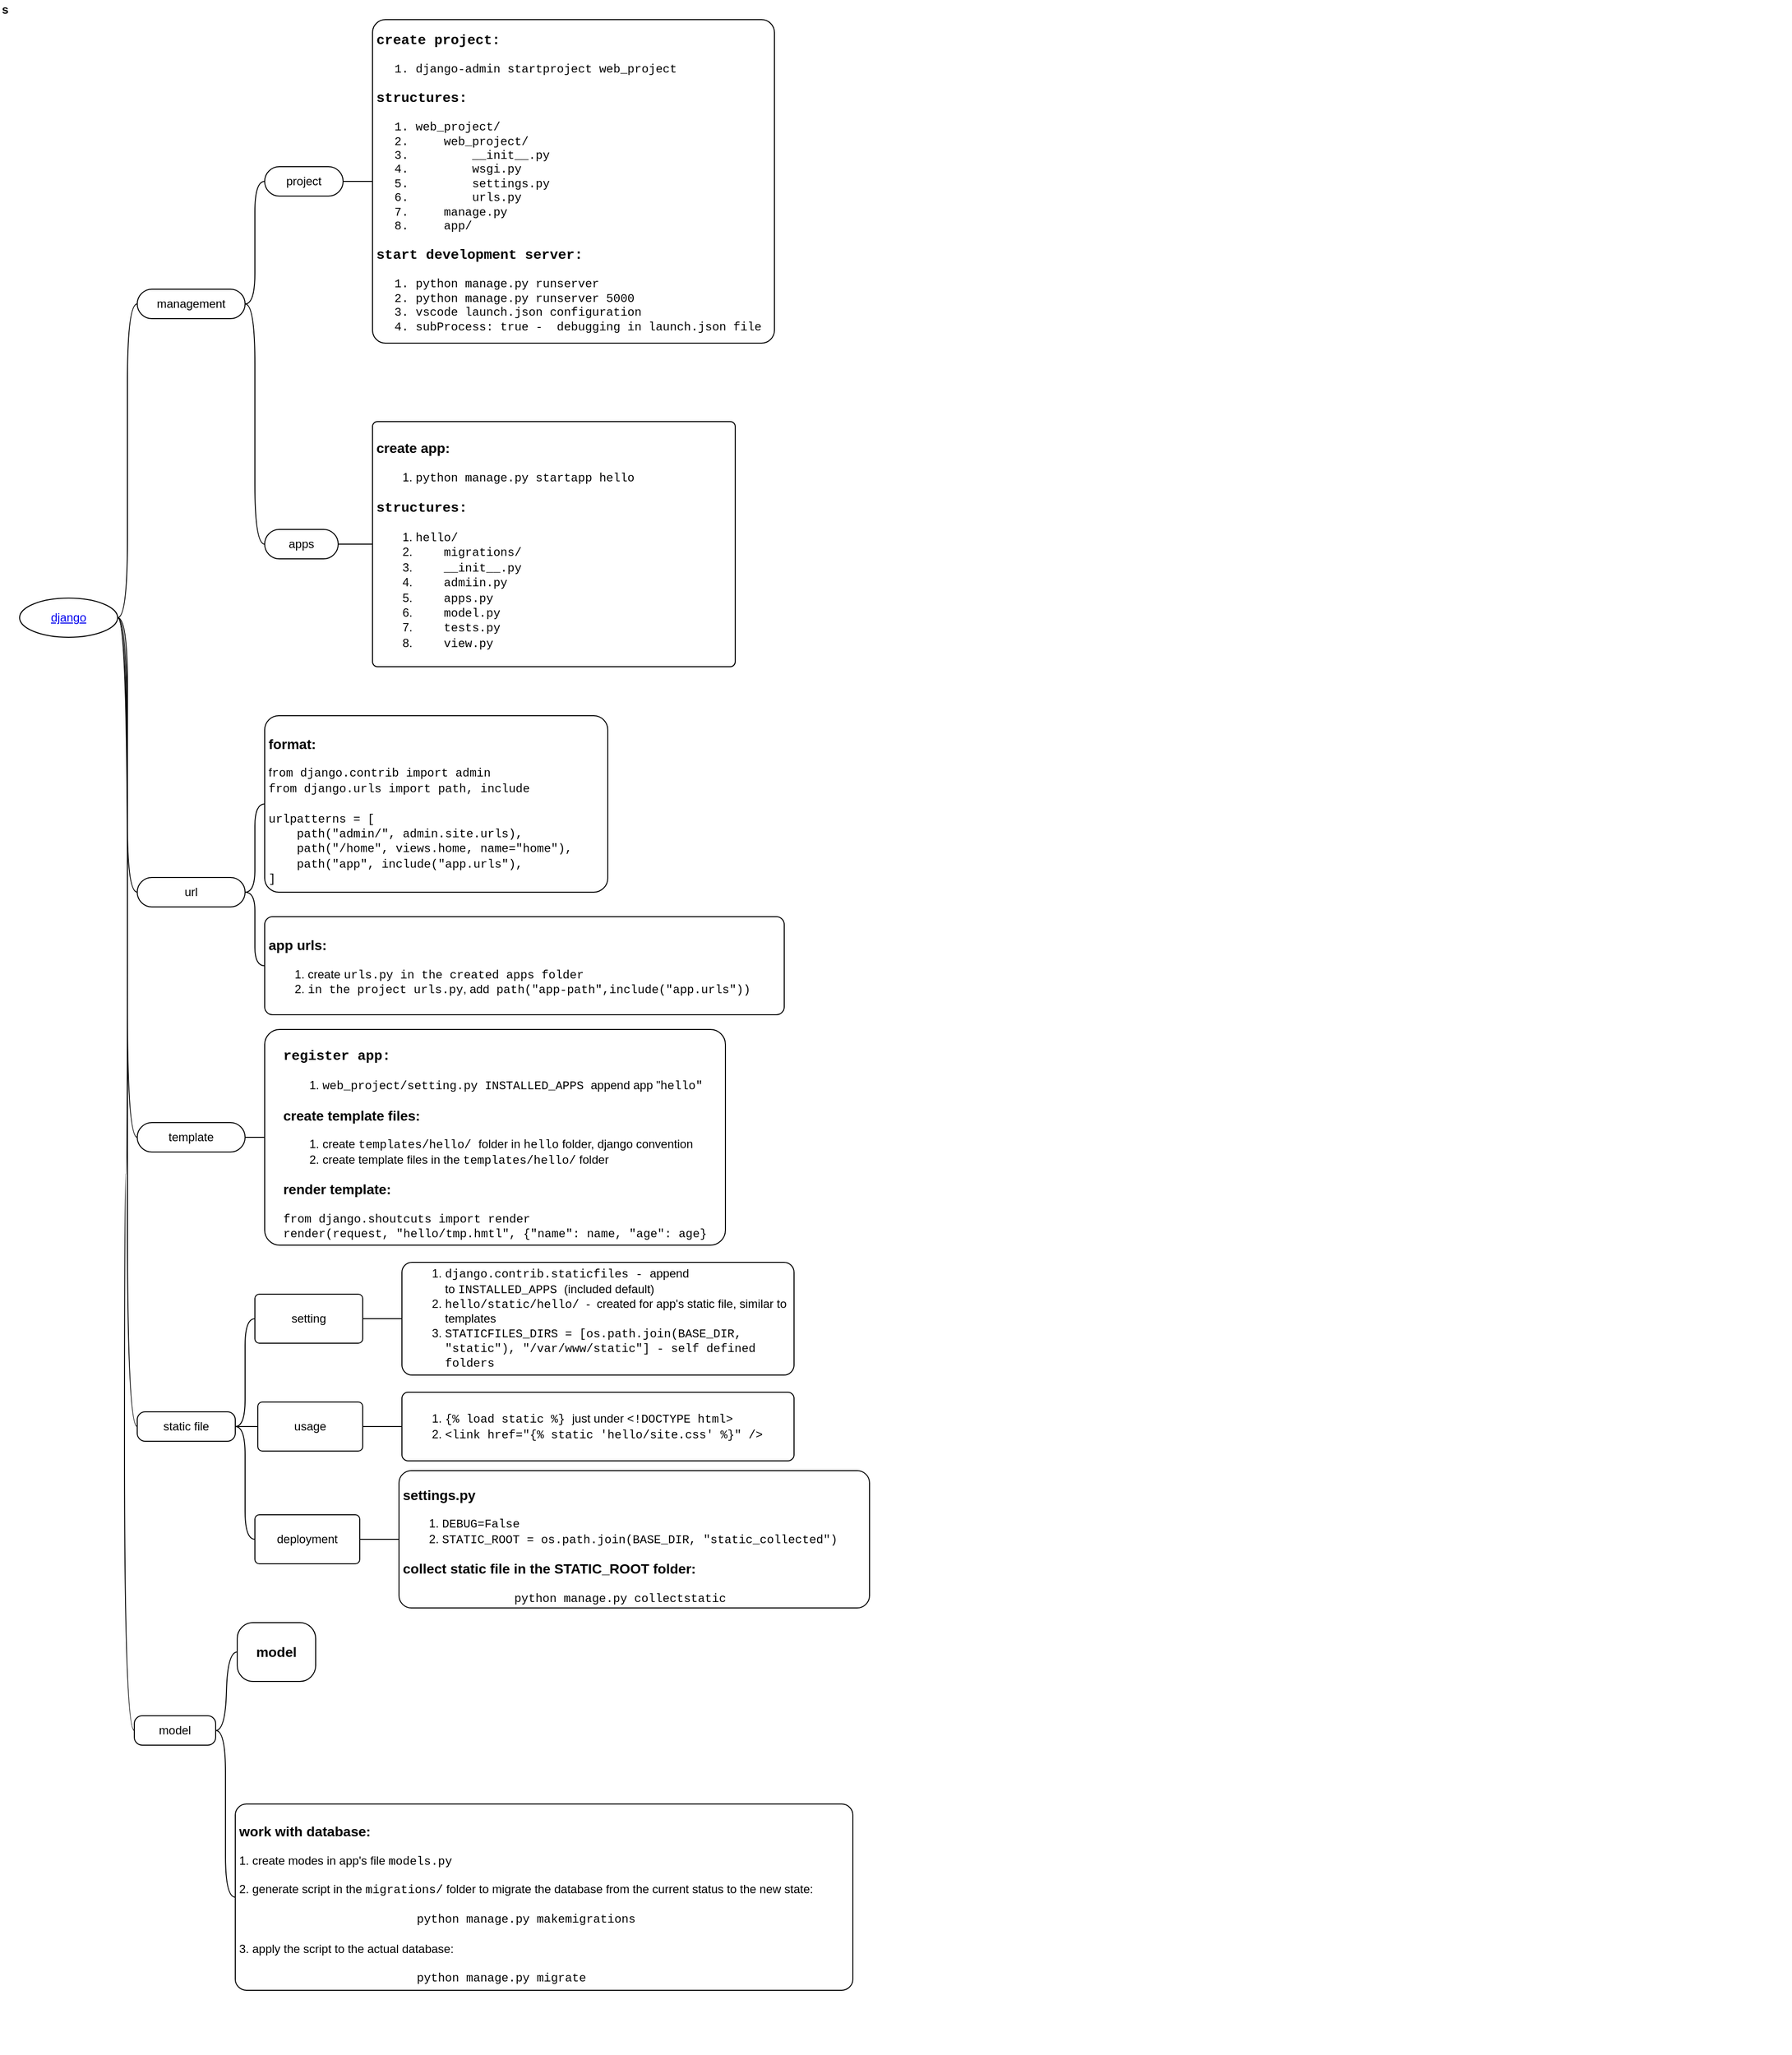 <mxfile version="13.0.9" pages="3">
    <diagram id="M69t58L4IS4P6THLBtKI" name="django">
        <mxGraphModel dx="1469" dy="1568" grid="1" gridSize="10" guides="1" tooltips="1" connect="1" arrows="1" fold="1" page="1" pageScale="1" pageWidth="827" pageHeight="1169" math="0" shadow="0">
            <root>
                <mxCell id="ra_4u8bDI7FsC3nfDdiC-0"/>
                <mxCell id="ra_4u8bDI7FsC3nfDdiC-1" parent="ra_4u8bDI7FsC3nfDdiC-0"/>
                <mxCell id="ra_4u8bDI7FsC3nfDdiC-2" value="s" style="swimlane;html=1;startSize=20;horizontal=1;containerType=tree;strokeColor=none;fillColor=none;whiteSpace=wrap;align=left;" parent="ra_4u8bDI7FsC3nfDdiC-1" vertex="1">
                    <mxGeometry x="-10" y="-10" width="1827" height="2095" as="geometry"/>
                </mxCell>
                <mxCell id="ra_4u8bDI7FsC3nfDdiC-3" value="" style="edgeStyle=entityRelationEdgeStyle;startArrow=none;endArrow=none;segment=10;curved=1;" parent="ra_4u8bDI7FsC3nfDdiC-2" source="ra_4u8bDI7FsC3nfDdiC-7" target="ra_4u8bDI7FsC3nfDdiC-8" edge="1">
                    <mxGeometry relative="1" as="geometry"/>
                </mxCell>
                <mxCell id="ra_4u8bDI7FsC3nfDdiC-7" value="&lt;a href=&quot;https://www.djangoproject.com/&quot;&gt;django&lt;/a&gt;" style="ellipse;whiteSpace=wrap;html=1;align=center;treeFolding=1;treeMoving=1;newEdgeStyle={&quot;edgeStyle&quot;:&quot;entityRelationEdgeStyle&quot;,&quot;startArrow&quot;:&quot;none&quot;,&quot;endArrow&quot;:&quot;none&quot;,&quot;segment&quot;:10,&quot;curved&quot;:1};" parent="ra_4u8bDI7FsC3nfDdiC-2" vertex="1">
                    <mxGeometry x="20" y="610" width="100" height="40" as="geometry"/>
                </mxCell>
                <mxCell id="ra_4u8bDI7FsC3nfDdiC-8" value="management" style="whiteSpace=wrap;html=1;rounded=1;arcSize=50;align=center;verticalAlign=middle;strokeWidth=1;autosize=1;spacing=4;treeFolding=1;treeMoving=1;newEdgeStyle={&quot;edgeStyle&quot;:&quot;entityRelationEdgeStyle&quot;,&quot;startArrow&quot;:&quot;none&quot;,&quot;endArrow&quot;:&quot;none&quot;,&quot;segment&quot;:10,&quot;curved&quot;:1};" parent="ra_4u8bDI7FsC3nfDdiC-2" vertex="1">
                    <mxGeometry x="140" y="295" width="110" height="30" as="geometry"/>
                </mxCell>
                <mxCell id="qcwrLH1Dof33v1OUKWGm-0" value="" style="edgeStyle=entityRelationEdgeStyle;startArrow=none;endArrow=none;segment=10;curved=1;" parent="ra_4u8bDI7FsC3nfDdiC-2" source="ra_4u8bDI7FsC3nfDdiC-8" target="qcwrLH1Dof33v1OUKWGm-1" edge="1">
                    <mxGeometry relative="1" as="geometry">
                        <mxPoint x="150" y="90" as="sourcePoint"/>
                    </mxGeometry>
                </mxCell>
                <mxCell id="qcwrLH1Dof33v1OUKWGm-1" value="project" style="whiteSpace=wrap;html=1;rounded=1;arcSize=50;align=center;verticalAlign=middle;strokeWidth=1;autosize=1;spacing=4;treeFolding=1;treeMoving=1;newEdgeStyle={&quot;edgeStyle&quot;:&quot;entityRelationEdgeStyle&quot;,&quot;startArrow&quot;:&quot;none&quot;,&quot;endArrow&quot;:&quot;none&quot;,&quot;segment&quot;:10,&quot;curved&quot;:1};" parent="ra_4u8bDI7FsC3nfDdiC-2" vertex="1">
                    <mxGeometry x="270" y="170" width="80" height="30" as="geometry"/>
                </mxCell>
                <mxCell id="qcwrLH1Dof33v1OUKWGm-2" value="" style="edgeStyle=entityRelationEdgeStyle;startArrow=none;endArrow=none;segment=10;curved=1;" parent="ra_4u8bDI7FsC3nfDdiC-2" source="qcwrLH1Dof33v1OUKWGm-1" target="qcwrLH1Dof33v1OUKWGm-3" edge="1">
                    <mxGeometry relative="1" as="geometry">
                        <mxPoint x="280" y="65" as="sourcePoint"/>
                    </mxGeometry>
                </mxCell>
                <mxCell id="qcwrLH1Dof33v1OUKWGm-3" value="&lt;h3&gt;&lt;font face=&quot;Courier New&quot;&gt;create project:&lt;/font&gt;&lt;/h3&gt;&lt;font face=&quot;Courier New&quot;&gt;&lt;ol&gt;&lt;li&gt;&lt;font face=&quot;Courier New&quot;&gt;django-admin startproject web_project&lt;/font&gt;&lt;/li&gt;&lt;/ol&gt;&lt;h3&gt;structures:&lt;/h3&gt;&lt;div&gt;&lt;ol&gt;&lt;li&gt;&lt;font face=&quot;Courier New&quot;&gt;&lt;div&gt;web_project/&lt;/div&gt;&lt;/font&gt;&lt;/li&gt;&lt;li&gt;&lt;div&gt;&amp;nbsp; &amp;nbsp; web_project/&lt;/div&gt;&lt;/li&gt;&lt;li&gt;&lt;div&gt;&amp;nbsp; &amp;nbsp; &amp;nbsp; &amp;nbsp; __init__.py&lt;/div&gt;&lt;/li&gt;&lt;li&gt;&lt;div&gt;&amp;nbsp; &amp;nbsp; &amp;nbsp; &amp;nbsp; wsgi.py&lt;/div&gt;&lt;/li&gt;&lt;li&gt;&lt;div&gt;&amp;nbsp; &amp;nbsp; &amp;nbsp; &amp;nbsp; settings.py&lt;/div&gt;&lt;/li&gt;&lt;li&gt;&lt;div&gt;&amp;nbsp; &amp;nbsp; &amp;nbsp; &amp;nbsp; urls.py&lt;/div&gt;&lt;/li&gt;&lt;li&gt;&lt;div&gt;&amp;nbsp; &amp;nbsp; manage.py&lt;/div&gt;&lt;/li&gt;&lt;li&gt;&lt;div&gt;&amp;nbsp; &amp;nbsp; app/&lt;/div&gt;&lt;/li&gt;&lt;/ol&gt;&lt;h3&gt;start development server:&lt;/h3&gt;&lt;/div&gt;&lt;div&gt;&lt;ol&gt;&lt;li&gt;&lt;font face=&quot;Courier New&quot;&gt;&lt;div&gt;python manage.py runserver&lt;/div&gt;&lt;/font&gt;&lt;/li&gt;&lt;li&gt;&lt;div&gt;python manage.py runserver 5000&lt;/div&gt;&lt;/li&gt;&lt;li&gt;&lt;div&gt;vscode launch.json configuration&lt;/div&gt;&lt;/li&gt;&lt;li&gt;&lt;div&gt;subProcess: true -&amp;nbsp; debugging in launch.json file&lt;br&gt;&lt;/div&gt;&lt;/li&gt;&lt;/ol&gt;&lt;/div&gt;&lt;/font&gt;" style="whiteSpace=wrap;html=1;rounded=1;arcSize=4;align=left;verticalAlign=middle;strokeWidth=1;autosize=1;spacing=4;treeFolding=1;treeMoving=1;newEdgeStyle={&quot;edgeStyle&quot;:&quot;entityRelationEdgeStyle&quot;,&quot;startArrow&quot;:&quot;none&quot;,&quot;endArrow&quot;:&quot;none&quot;,&quot;segment&quot;:10,&quot;curved&quot;:1};" parent="ra_4u8bDI7FsC3nfDdiC-2" vertex="1">
                    <mxGeometry x="380" y="20" width="410" height="330" as="geometry"/>
                </mxCell>
                <mxCell id="ytSoNRwtpomNZAQt6G3V-0" value="" style="edgeStyle=entityRelationEdgeStyle;startArrow=none;endArrow=none;segment=10;curved=1;" parent="ra_4u8bDI7FsC3nfDdiC-2" source="ra_4u8bDI7FsC3nfDdiC-8" target="ytSoNRwtpomNZAQt6G3V-1" edge="1">
                    <mxGeometry relative="1" as="geometry">
                        <mxPoint x="280" y="155" as="sourcePoint"/>
                    </mxGeometry>
                </mxCell>
                <mxCell id="ytSoNRwtpomNZAQt6G3V-1" value="apps" style="whiteSpace=wrap;html=1;rounded=1;arcSize=50;align=center;verticalAlign=middle;strokeWidth=1;autosize=1;spacing=4;treeFolding=1;treeMoving=1;newEdgeStyle={&quot;edgeStyle&quot;:&quot;entityRelationEdgeStyle&quot;,&quot;startArrow&quot;:&quot;none&quot;,&quot;endArrow&quot;:&quot;none&quot;,&quot;segment&quot;:10,&quot;curved&quot;:1};" parent="ra_4u8bDI7FsC3nfDdiC-2" vertex="1">
                    <mxGeometry x="270" y="540" width="75" height="30" as="geometry"/>
                </mxCell>
                <mxCell id="ytSoNRwtpomNZAQt6G3V-22" value="" style="edgeStyle=entityRelationEdgeStyle;startArrow=none;endArrow=none;segment=10;curved=1;" parent="ra_4u8bDI7FsC3nfDdiC-2" source="ytSoNRwtpomNZAQt6G3V-1" target="ytSoNRwtpomNZAQt6G3V-23" edge="1">
                    <mxGeometry relative="1" as="geometry">
                        <mxPoint x="290" y="280" as="sourcePoint"/>
                    </mxGeometry>
                </mxCell>
                <mxCell id="ytSoNRwtpomNZAQt6G3V-23" value="&lt;h3&gt;create app:&lt;/h3&gt;&lt;div&gt;&lt;ol&gt;&lt;li&gt;&lt;font face=&quot;Courier New&quot;&gt;python manage.py startapp hello&lt;/font&gt;&lt;/li&gt;&lt;/ol&gt;&lt;h3&gt;&lt;font face=&quot;Courier New&quot;&gt;structures:&lt;/font&gt;&lt;/h3&gt;&lt;/div&gt;&lt;div&gt;&lt;ol&gt;&lt;li&gt;&lt;font face=&quot;Courier New&quot;&gt;hello/&lt;/font&gt;&lt;/li&gt;&lt;li&gt;&lt;font face=&quot;Courier New&quot;&gt;&amp;nbsp; &amp;nbsp; migrations/&lt;/font&gt;&lt;/li&gt;&lt;li&gt;&lt;font face=&quot;Courier New&quot;&gt;&amp;nbsp; &amp;nbsp; __init__.py&lt;/font&gt;&lt;/li&gt;&lt;li&gt;&lt;font face=&quot;Courier New&quot;&gt;&amp;nbsp; &amp;nbsp; admiin.py&lt;/font&gt;&lt;/li&gt;&lt;li&gt;&lt;font face=&quot;Courier New&quot;&gt;&amp;nbsp; &amp;nbsp; apps.py&lt;/font&gt;&lt;/li&gt;&lt;li&gt;&lt;font face=&quot;Courier New&quot;&gt;&amp;nbsp; &amp;nbsp; model.py&lt;/font&gt;&lt;/li&gt;&lt;li&gt;&lt;font face=&quot;Courier New&quot;&gt;&amp;nbsp; &amp;nbsp; tests.py&lt;/font&gt;&lt;/li&gt;&lt;li&gt;&lt;font face=&quot;Courier New&quot;&gt;&amp;nbsp; &amp;nbsp; view.py&lt;/font&gt;&lt;/li&gt;&lt;/ol&gt;&lt;/div&gt;" style="whiteSpace=wrap;html=1;rounded=1;arcSize=2;align=left;verticalAlign=middle;strokeWidth=1;autosize=1;spacing=4;treeFolding=1;treeMoving=1;newEdgeStyle={&quot;edgeStyle&quot;:&quot;entityRelationEdgeStyle&quot;,&quot;startArrow&quot;:&quot;none&quot;,&quot;endArrow&quot;:&quot;none&quot;,&quot;segment&quot;:10,&quot;curved&quot;:1};" parent="ra_4u8bDI7FsC3nfDdiC-2" vertex="1">
                    <mxGeometry x="380" y="430" width="370" height="250" as="geometry"/>
                </mxCell>
                <mxCell id="ytSoNRwtpomNZAQt6G3V-24" value="" style="edgeStyle=entityRelationEdgeStyle;startArrow=none;endArrow=none;segment=10;curved=1;" parent="ra_4u8bDI7FsC3nfDdiC-2" source="ra_4u8bDI7FsC3nfDdiC-7" target="ytSoNRwtpomNZAQt6G3V-25" edge="1">
                    <mxGeometry relative="1" as="geometry">
                        <mxPoint x="160" y="350" as="sourcePoint"/>
                    </mxGeometry>
                </mxCell>
                <mxCell id="ytSoNRwtpomNZAQt6G3V-25" value="url" style="whiteSpace=wrap;html=1;rounded=1;arcSize=50;align=center;verticalAlign=middle;strokeWidth=1;autosize=1;spacing=4;treeFolding=1;treeMoving=1;newEdgeStyle={&quot;edgeStyle&quot;:&quot;entityRelationEdgeStyle&quot;,&quot;startArrow&quot;:&quot;none&quot;,&quot;endArrow&quot;:&quot;none&quot;,&quot;segment&quot;:10,&quot;curved&quot;:1};" parent="ra_4u8bDI7FsC3nfDdiC-2" vertex="1">
                    <mxGeometry x="140" y="895" width="110" height="30" as="geometry"/>
                </mxCell>
                <mxCell id="ytSoNRwtpomNZAQt6G3V-26" value="" style="edgeStyle=entityRelationEdgeStyle;startArrow=none;endArrow=none;segment=10;curved=1;" parent="ra_4u8bDI7FsC3nfDdiC-2" source="ytSoNRwtpomNZAQt6G3V-25" target="ytSoNRwtpomNZAQt6G3V-27" edge="1">
                    <mxGeometry relative="1" as="geometry">
                        <mxPoint x="160" y="505" as="sourcePoint"/>
                    </mxGeometry>
                </mxCell>
                <mxCell id="ytSoNRwtpomNZAQt6G3V-27" value="&lt;h3&gt;format:&lt;/h3&gt;&lt;div&gt;f&lt;font face=&quot;Courier New&quot;&gt;rom django.contrib import admin&lt;/font&gt;&lt;/div&gt;&lt;div&gt;&lt;font face=&quot;Courier New&quot;&gt;from django.urls import path, include&lt;/font&gt;&lt;/div&gt;&lt;div&gt;&lt;font face=&quot;Courier New&quot;&gt;&lt;br&gt;&lt;/font&gt;&lt;/div&gt;&lt;div&gt;&lt;font face=&quot;Courier New&quot;&gt;urlpatterns = [&lt;/font&gt;&lt;/div&gt;&lt;div&gt;&lt;font face=&quot;Courier New&quot;&gt;&amp;nbsp; &amp;nbsp; path(&quot;admin/&quot;, admin.site.urls),&lt;/font&gt;&lt;/div&gt;&lt;div&gt;&lt;font face=&quot;Courier New&quot;&gt;&amp;nbsp; &amp;nbsp; path(&quot;/home&quot;, views.home, name=&quot;home&quot;),&lt;/font&gt;&lt;/div&gt;&lt;div&gt;&lt;font face=&quot;Courier New&quot;&gt;&amp;nbsp; &amp;nbsp; path(&quot;app&quot;, include(&quot;app.urls&quot;),&lt;/font&gt;&lt;/div&gt;&lt;div&gt;&lt;font face=&quot;Courier New&quot;&gt;]&lt;/font&gt;&lt;/div&gt;" style="whiteSpace=wrap;html=1;rounded=1;arcSize=8;align=left;verticalAlign=middle;strokeWidth=1;autosize=1;spacing=4;treeFolding=1;treeMoving=1;newEdgeStyle={&quot;edgeStyle&quot;:&quot;entityRelationEdgeStyle&quot;,&quot;startArrow&quot;:&quot;none&quot;,&quot;endArrow&quot;:&quot;none&quot;,&quot;segment&quot;:10,&quot;curved&quot;:1};" parent="ra_4u8bDI7FsC3nfDdiC-2" vertex="1">
                    <mxGeometry x="270" y="730" width="350" height="180" as="geometry"/>
                </mxCell>
                <mxCell id="ytSoNRwtpomNZAQt6G3V-28" value="" style="edgeStyle=entityRelationEdgeStyle;startArrow=none;endArrow=none;segment=10;curved=1;" parent="ra_4u8bDI7FsC3nfDdiC-2" source="ytSoNRwtpomNZAQt6G3V-25" target="ytSoNRwtpomNZAQt6G3V-29" edge="1">
                    <mxGeometry relative="1" as="geometry">
                        <mxPoint x="230" y="665" as="sourcePoint"/>
                    </mxGeometry>
                </mxCell>
                <mxCell id="ytSoNRwtpomNZAQt6G3V-29" value="&lt;h3&gt;app urls:&lt;/h3&gt;&lt;div&gt;&lt;ol&gt;&lt;li&gt;create &lt;font face=&quot;Courier New&quot;&gt;urls.py in the created apps folder&lt;/font&gt;&lt;/li&gt;&lt;li&gt;&lt;font face=&quot;Courier New&quot;&gt;in the project urls.py&lt;/font&gt;, add&lt;font face=&quot;Courier New&quot;&gt; path(&quot;app-path&quot;,include(&quot;app.urls&quot;))&lt;/font&gt;&lt;/li&gt;&lt;/ol&gt;&lt;/div&gt;" style="whiteSpace=wrap;html=1;rounded=1;arcSize=8;align=left;verticalAlign=middle;strokeWidth=1;autosize=1;spacing=4;treeFolding=1;treeMoving=1;newEdgeStyle={&quot;edgeStyle&quot;:&quot;entityRelationEdgeStyle&quot;,&quot;startArrow&quot;:&quot;none&quot;,&quot;endArrow&quot;:&quot;none&quot;,&quot;segment&quot;:10,&quot;curved&quot;:1};" parent="ra_4u8bDI7FsC3nfDdiC-2" vertex="1">
                    <mxGeometry x="270" y="935" width="530" height="100" as="geometry"/>
                </mxCell>
                <mxCell id="X1pdC5deUGPAKXjMuTSz-0" value="" style="edgeStyle=entityRelationEdgeStyle;startArrow=none;endArrow=none;segment=10;curved=1;" parent="ra_4u8bDI7FsC3nfDdiC-2" source="ra_4u8bDI7FsC3nfDdiC-7" target="X1pdC5deUGPAKXjMuTSz-1" edge="1">
                    <mxGeometry relative="1" as="geometry">
                        <mxPoint x="130" y="475" as="sourcePoint"/>
                    </mxGeometry>
                </mxCell>
                <mxCell id="X1pdC5deUGPAKXjMuTSz-1" value="template" style="whiteSpace=wrap;html=1;rounded=1;arcSize=50;align=center;verticalAlign=middle;strokeWidth=1;autosize=1;spacing=4;treeFolding=1;treeMoving=1;newEdgeStyle={&quot;edgeStyle&quot;:&quot;entityRelationEdgeStyle&quot;,&quot;startArrow&quot;:&quot;none&quot;,&quot;endArrow&quot;:&quot;none&quot;,&quot;segment&quot;:10,&quot;curved&quot;:1};" parent="ra_4u8bDI7FsC3nfDdiC-2" vertex="1">
                    <mxGeometry x="140" y="1145" width="110" height="30" as="geometry"/>
                </mxCell>
                <mxCell id="X1pdC5deUGPAKXjMuTSz-2" value="" style="edgeStyle=entityRelationEdgeStyle;startArrow=none;endArrow=none;segment=10;curved=1;" parent="ra_4u8bDI7FsC3nfDdiC-2" source="X1pdC5deUGPAKXjMuTSz-1" target="X1pdC5deUGPAKXjMuTSz-3" edge="1">
                    <mxGeometry relative="1" as="geometry">
                        <mxPoint x="130" y="475" as="sourcePoint"/>
                    </mxGeometry>
                </mxCell>
                <mxCell id="X1pdC5deUGPAKXjMuTSz-3" value="&lt;div style=&quot;text-align: left&quot;&gt;&lt;h3&gt;&lt;font face=&quot;Courier New&quot;&gt;register app:&lt;/font&gt;&lt;/h3&gt;&lt;/div&gt;&lt;div style=&quot;text-align: left&quot;&gt;&lt;ol&gt;&lt;li&gt;&lt;font face=&quot;Courier New&quot;&gt;web_project/setting.py INSTALLED_APPS&amp;nbsp;&lt;/font&gt;append&amp;nbsp;app &quot;&lt;font face=&quot;Courier New&quot;&gt;hello&quot;&lt;/font&gt;&lt;/li&gt;&lt;/ol&gt;&lt;h3&gt;create template files:&lt;/h3&gt;&lt;ol&gt;&lt;li&gt;create &lt;font face=&quot;Courier New&quot;&gt;templates/hello/ &lt;/font&gt;folder in &lt;font face=&quot;Courier New&quot;&gt;hello&lt;/font&gt;&amp;nbsp;folder, django convention&lt;/li&gt;&lt;li&gt;create template files in the &lt;font face=&quot;Courier New&quot;&gt;templates/hello/&lt;/font&gt;&amp;nbsp;folder&lt;/li&gt;&lt;/ol&gt;&lt;h3&gt;render template:&lt;/h3&gt;&lt;div&gt;&lt;font face=&quot;Courier New&quot;&gt;from django.shoutcuts import render&lt;/font&gt;&lt;/div&gt;&lt;div&gt;&lt;font face=&quot;Courier New&quot;&gt;render(request, &quot;hello/tmp.hmtl&quot;, {&quot;name&quot;: name, &quot;age&quot;: age}&lt;/font&gt;&lt;/div&gt;&lt;/div&gt;" style="whiteSpace=wrap;html=1;rounded=1;arcSize=7;align=center;verticalAlign=middle;strokeWidth=1;autosize=1;spacing=4;treeFolding=1;treeMoving=1;newEdgeStyle={&quot;edgeStyle&quot;:&quot;entityRelationEdgeStyle&quot;,&quot;startArrow&quot;:&quot;none&quot;,&quot;endArrow&quot;:&quot;none&quot;,&quot;segment&quot;:10,&quot;curved&quot;:1};" parent="ra_4u8bDI7FsC3nfDdiC-2" vertex="1">
                    <mxGeometry x="270" y="1050" width="470" height="220" as="geometry"/>
                </mxCell>
                <mxCell id="X1pdC5deUGPAKXjMuTSz-4" value="" style="edgeStyle=entityRelationEdgeStyle;startArrow=none;endArrow=none;segment=10;curved=1;" parent="ra_4u8bDI7FsC3nfDdiC-2" source="ra_4u8bDI7FsC3nfDdiC-7" target="X1pdC5deUGPAKXjMuTSz-5" edge="1">
                    <mxGeometry relative="1" as="geometry">
                        <mxPoint x="130" y="640" as="sourcePoint"/>
                    </mxGeometry>
                </mxCell>
                <mxCell id="X1pdC5deUGPAKXjMuTSz-5" value="static file" style="whiteSpace=wrap;html=1;rounded=1;arcSize=27;align=center;verticalAlign=middle;strokeWidth=1;autosize=1;spacing=4;treeFolding=1;treeMoving=1;newEdgeStyle={&quot;edgeStyle&quot;:&quot;entityRelationEdgeStyle&quot;,&quot;startArrow&quot;:&quot;none&quot;,&quot;endArrow&quot;:&quot;none&quot;,&quot;segment&quot;:10,&quot;curved&quot;:1};" parent="ra_4u8bDI7FsC3nfDdiC-2" vertex="1">
                    <mxGeometry x="140" y="1440" width="100" height="30" as="geometry"/>
                </mxCell>
                <mxCell id="X1pdC5deUGPAKXjMuTSz-6" value="" style="edgeStyle=entityRelationEdgeStyle;startArrow=none;endArrow=none;segment=10;curved=1;" parent="ra_4u8bDI7FsC3nfDdiC-2" source="X1pdC5deUGPAKXjMuTSz-5" target="X1pdC5deUGPAKXjMuTSz-7" edge="1">
                    <mxGeometry relative="1" as="geometry">
                        <mxPoint x="130" y="640" as="sourcePoint"/>
                    </mxGeometry>
                </mxCell>
                <mxCell id="X1pdC5deUGPAKXjMuTSz-7" value="&lt;p&gt;setting&lt;/p&gt;" style="whiteSpace=wrap;html=1;rounded=1;arcSize=9;align=center;verticalAlign=middle;strokeWidth=1;autosize=1;spacing=4;treeFolding=1;treeMoving=1;newEdgeStyle={&quot;edgeStyle&quot;:&quot;entityRelationEdgeStyle&quot;,&quot;startArrow&quot;:&quot;none&quot;,&quot;endArrow&quot;:&quot;none&quot;,&quot;segment&quot;:10,&quot;curved&quot;:1};" parent="ra_4u8bDI7FsC3nfDdiC-2" vertex="1">
                    <mxGeometry x="260" y="1320" width="110" height="50" as="geometry"/>
                </mxCell>
                <mxCell id="X1pdC5deUGPAKXjMuTSz-8" value="" style="edgeStyle=entityRelationEdgeStyle;startArrow=none;endArrow=none;segment=10;curved=1;" parent="ra_4u8bDI7FsC3nfDdiC-2" source="X1pdC5deUGPAKXjMuTSz-5" target="X1pdC5deUGPAKXjMuTSz-9" edge="1">
                    <mxGeometry relative="1" as="geometry">
                        <mxPoint x="240" y="1435" as="sourcePoint"/>
                    </mxGeometry>
                </mxCell>
                <mxCell id="X1pdC5deUGPAKXjMuTSz-9" value="&lt;p&gt;usage&lt;/p&gt;" style="whiteSpace=wrap;html=1;rounded=1;arcSize=9;align=center;verticalAlign=middle;strokeWidth=1;autosize=1;spacing=4;treeFolding=1;treeMoving=1;newEdgeStyle={&quot;edgeStyle&quot;:&quot;entityRelationEdgeStyle&quot;,&quot;startArrow&quot;:&quot;none&quot;,&quot;endArrow&quot;:&quot;none&quot;,&quot;segment&quot;:10,&quot;curved&quot;:1};" parent="ra_4u8bDI7FsC3nfDdiC-2" vertex="1">
                    <mxGeometry x="263" y="1430" width="107" height="50" as="geometry"/>
                </mxCell>
                <mxCell id="X1pdC5deUGPAKXjMuTSz-10" value="" style="edgeStyle=entityRelationEdgeStyle;startArrow=none;endArrow=none;segment=10;curved=1;" parent="ra_4u8bDI7FsC3nfDdiC-2" source="X1pdC5deUGPAKXjMuTSz-5" target="X1pdC5deUGPAKXjMuTSz-11" edge="1">
                    <mxGeometry relative="1" as="geometry">
                        <mxPoint x="240" y="1435" as="sourcePoint"/>
                    </mxGeometry>
                </mxCell>
                <mxCell id="X1pdC5deUGPAKXjMuTSz-11" value="&lt;p&gt;deployment&lt;/p&gt;" style="whiteSpace=wrap;html=1;rounded=1;arcSize=9;align=center;verticalAlign=middle;strokeWidth=1;autosize=1;spacing=4;treeFolding=1;treeMoving=1;newEdgeStyle={&quot;edgeStyle&quot;:&quot;entityRelationEdgeStyle&quot;,&quot;startArrow&quot;:&quot;none&quot;,&quot;endArrow&quot;:&quot;none&quot;,&quot;segment&quot;:10,&quot;curved&quot;:1};" parent="ra_4u8bDI7FsC3nfDdiC-2" vertex="1">
                    <mxGeometry x="260" y="1545" width="107" height="50" as="geometry"/>
                </mxCell>
                <mxCell id="X1pdC5deUGPAKXjMuTSz-12" value="" style="edgeStyle=entityRelationEdgeStyle;startArrow=none;endArrow=none;segment=10;curved=1;" parent="ra_4u8bDI7FsC3nfDdiC-2" source="X1pdC5deUGPAKXjMuTSz-9" target="X1pdC5deUGPAKXjMuTSz-13" edge="1">
                    <mxGeometry relative="1" as="geometry">
                        <mxPoint x="240" y="1435" as="sourcePoint"/>
                    </mxGeometry>
                </mxCell>
                <mxCell id="X1pdC5deUGPAKXjMuTSz-13" value="&lt;div&gt;&lt;ol&gt;&lt;li&gt;&lt;font face=&quot;Courier New&quot;&gt;{% load static %} &lt;/font&gt;just under &lt;font face=&quot;Courier New&quot;&gt;&amp;lt;!DOCTYPE html&amp;gt;&lt;/font&gt;&lt;/li&gt;&lt;li&gt;&lt;font face=&quot;Courier New&quot;&gt;&amp;lt;link href=&quot;{% static 'hello/site.css' %}&quot; /&amp;gt;&lt;/font&gt;&lt;/li&gt;&lt;/ol&gt;&lt;/div&gt;" style="whiteSpace=wrap;html=1;rounded=1;arcSize=9;align=left;verticalAlign=middle;strokeWidth=1;autosize=1;spacing=4;treeFolding=1;treeMoving=1;newEdgeStyle={&quot;edgeStyle&quot;:&quot;entityRelationEdgeStyle&quot;,&quot;startArrow&quot;:&quot;none&quot;,&quot;endArrow&quot;:&quot;none&quot;,&quot;segment&quot;:10,&quot;curved&quot;:1};" parent="ra_4u8bDI7FsC3nfDdiC-2" vertex="1">
                    <mxGeometry x="410" y="1420" width="400" height="70" as="geometry"/>
                </mxCell>
                <mxCell id="X1pdC5deUGPAKXjMuTSz-14" value="" style="edgeStyle=entityRelationEdgeStyle;startArrow=none;endArrow=none;segment=10;curved=1;" parent="ra_4u8bDI7FsC3nfDdiC-2" source="X1pdC5deUGPAKXjMuTSz-7" target="X1pdC5deUGPAKXjMuTSz-15" edge="1">
                    <mxGeometry relative="1" as="geometry">
                        <mxPoint x="240" y="1435" as="sourcePoint"/>
                    </mxGeometry>
                </mxCell>
                <mxCell id="X1pdC5deUGPAKXjMuTSz-15" value="&lt;div&gt;&lt;ol&gt;&lt;li&gt;&lt;font face=&quot;Courier New&quot;&gt;django.contrib.staticfiles -&amp;nbsp;&lt;/font&gt;append to&amp;nbsp;&lt;font face=&quot;Courier New&quot;&gt;INSTALLED_APPS&amp;nbsp;&lt;/font&gt;(included default)&lt;/li&gt;&lt;li&gt;&lt;font face=&quot;Courier New&quot;&gt;hello/static/hello/ &lt;/font&gt;-&amp;nbsp; created for app's static file, similar to templates&lt;/li&gt;&lt;li&gt;&lt;font face=&quot;Courier New&quot;&gt;STATICFILES_DIRS = [os.path.join(BASE_DIR, &quot;static&quot;), &quot;/var/www/static&quot;] - self defined folders&lt;/font&gt;&lt;/li&gt;&lt;/ol&gt;&lt;/div&gt;" style="whiteSpace=wrap;html=1;rounded=1;arcSize=9;align=left;verticalAlign=middle;strokeWidth=1;autosize=1;spacing=4;treeFolding=1;treeMoving=1;newEdgeStyle={&quot;edgeStyle&quot;:&quot;entityRelationEdgeStyle&quot;,&quot;startArrow&quot;:&quot;none&quot;,&quot;endArrow&quot;:&quot;none&quot;,&quot;segment&quot;:10,&quot;curved&quot;:1};" parent="ra_4u8bDI7FsC3nfDdiC-2" vertex="1">
                    <mxGeometry x="410" y="1287.5" width="400" height="115" as="geometry"/>
                </mxCell>
                <mxCell id="X1pdC5deUGPAKXjMuTSz-16" value="" style="edgeStyle=entityRelationEdgeStyle;startArrow=none;endArrow=none;segment=10;curved=1;" parent="ra_4u8bDI7FsC3nfDdiC-2" source="X1pdC5deUGPAKXjMuTSz-11" target="X1pdC5deUGPAKXjMuTSz-17" edge="1">
                    <mxGeometry relative="1" as="geometry">
                        <mxPoint x="240" y="1435" as="sourcePoint"/>
                    </mxGeometry>
                </mxCell>
                <mxCell id="X1pdC5deUGPAKXjMuTSz-17" value="&lt;h3&gt;settings.py&lt;/h3&gt;&lt;ol&gt;&lt;li&gt;&lt;font face=&quot;Courier New&quot;&gt;DEBUG=False&lt;/font&gt;&lt;/li&gt;&lt;li&gt;&lt;font face=&quot;Courier New&quot;&gt;STATIC_ROOT = os.path.join(BASE_DIR, &quot;static_collected&quot;)&lt;/font&gt;&lt;/li&gt;&lt;/ol&gt;&lt;h3&gt;collect static file in the STATIC_ROOT folder:&lt;/h3&gt;&lt;div style=&quot;text-align: center&quot;&gt;&lt;font face=&quot;Courier New&quot;&gt;python manage.py collectstatic&lt;/font&gt;&lt;/div&gt;" style="whiteSpace=wrap;html=1;rounded=1;arcSize=9;align=left;verticalAlign=middle;strokeWidth=1;autosize=1;spacing=4;treeFolding=1;treeMoving=1;newEdgeStyle={&quot;edgeStyle&quot;:&quot;entityRelationEdgeStyle&quot;,&quot;startArrow&quot;:&quot;none&quot;,&quot;endArrow&quot;:&quot;none&quot;,&quot;segment&quot;:10,&quot;curved&quot;:1};" parent="ra_4u8bDI7FsC3nfDdiC-2" vertex="1">
                    <mxGeometry x="407" y="1500" width="480" height="140" as="geometry"/>
                </mxCell>
                <mxCell id="yF7hKcRo4U8W2PubGhhl-0" value="" style="edgeStyle=entityRelationEdgeStyle;startArrow=none;endArrow=none;segment=10;curved=1;" parent="ra_4u8bDI7FsC3nfDdiC-2" source="ra_4u8bDI7FsC3nfDdiC-7" target="yF7hKcRo4U8W2PubGhhl-1" edge="1">
                    <mxGeometry relative="1" as="geometry">
                        <mxPoint x="110" y="620" as="sourcePoint"/>
                    </mxGeometry>
                </mxCell>
                <mxCell id="yF7hKcRo4U8W2PubGhhl-1" value="model" style="whiteSpace=wrap;html=1;rounded=1;arcSize=27;align=center;verticalAlign=middle;strokeWidth=1;autosize=1;spacing=4;treeFolding=1;treeMoving=1;newEdgeStyle={&quot;edgeStyle&quot;:&quot;entityRelationEdgeStyle&quot;,&quot;startArrow&quot;:&quot;none&quot;,&quot;endArrow&quot;:&quot;none&quot;,&quot;segment&quot;:10,&quot;curved&quot;:1};" parent="ra_4u8bDI7FsC3nfDdiC-2" vertex="1">
                    <mxGeometry x="137" y="1750" width="83" height="30" as="geometry"/>
                </mxCell>
                <mxCell id="yF7hKcRo4U8W2PubGhhl-4" value="" style="edgeStyle=entityRelationEdgeStyle;startArrow=none;endArrow=none;segment=10;curved=1;" parent="ra_4u8bDI7FsC3nfDdiC-2" source="yF7hKcRo4U8W2PubGhhl-1" target="yF7hKcRo4U8W2PubGhhl-5" edge="1">
                    <mxGeometry relative="1" as="geometry">
                        <mxPoint x="110" y="620" as="sourcePoint"/>
                    </mxGeometry>
                </mxCell>
                <mxCell id="yF7hKcRo4U8W2PubGhhl-5" value="&lt;h3&gt;work with database:&lt;/h3&gt;1. create modes in app's file &lt;font face=&quot;Courier New&quot;&gt;models.py&lt;/font&gt;&lt;br&gt;&lt;br&gt;2. generate script in the &lt;font face=&quot;Courier New&quot;&gt;migrations/&lt;/font&gt;&amp;nbsp;folder to migrate the database from the current status to the new state:&lt;br&gt;&lt;br&gt;&lt;div style=&quot;text-align: center&quot;&gt;&lt;span style=&quot;font-family: &amp;#34;courier new&amp;#34;&quot;&gt;python manage.py makemigrations&lt;/span&gt;&lt;/div&gt;&lt;div style=&quot;text-align: center&quot;&gt;&lt;span style=&quot;font-family: &amp;#34;courier new&amp;#34;&quot;&gt;&lt;br&gt;&lt;/span&gt;&lt;/div&gt;&lt;div&gt;3. apply the script to the actual database:&lt;/div&gt;&lt;div&gt;&lt;br&gt;&lt;/div&gt;&lt;div style=&quot;text-align: center&quot;&gt;&lt;font face=&quot;Courier New&quot;&gt;python manage.py migrate&amp;nbsp; &amp;nbsp; &amp;nbsp; &amp;nbsp;&lt;/font&gt;&lt;br&gt;&lt;/div&gt;" style="whiteSpace=wrap;html=1;rounded=1;arcSize=6;align=left;verticalAlign=middle;strokeWidth=1;autosize=1;spacing=4;treeFolding=1;treeMoving=1;newEdgeStyle={&quot;edgeStyle&quot;:&quot;entityRelationEdgeStyle&quot;,&quot;startArrow&quot;:&quot;none&quot;,&quot;endArrow&quot;:&quot;none&quot;,&quot;segment&quot;:10,&quot;curved&quot;:1};" parent="ra_4u8bDI7FsC3nfDdiC-2" vertex="1">
                    <mxGeometry x="240" y="1840" width="630" height="190" as="geometry"/>
                </mxCell>
                <mxCell id="ZvUJS6QsBFvSWBnDJm8X-0" value="" style="edgeStyle=entityRelationEdgeStyle;startArrow=none;endArrow=none;segment=10;curved=1;" parent="ra_4u8bDI7FsC3nfDdiC-2" source="yF7hKcRo4U8W2PubGhhl-1" target="ZvUJS6QsBFvSWBnDJm8X-1" edge="1">
                    <mxGeometry relative="1" as="geometry">
                        <mxPoint x="110" y="620" as="sourcePoint"/>
                    </mxGeometry>
                </mxCell>
                <mxCell id="ZvUJS6QsBFvSWBnDJm8X-1" value="&lt;h3&gt;model&lt;/h3&gt;" style="whiteSpace=wrap;html=1;rounded=1;arcSize=27;align=center;verticalAlign=middle;strokeWidth=1;autosize=1;spacing=4;treeFolding=1;treeMoving=1;newEdgeStyle={&quot;edgeStyle&quot;:&quot;entityRelationEdgeStyle&quot;,&quot;startArrow&quot;:&quot;none&quot;,&quot;endArrow&quot;:&quot;none&quot;,&quot;segment&quot;:10,&quot;curved&quot;:1};" parent="ra_4u8bDI7FsC3nfDdiC-2" vertex="1">
                    <mxGeometry x="242" y="1655" width="80" height="60" as="geometry"/>
                </mxCell>
            </root>
        </mxGraphModel>
    </diagram>
    <diagram id="gZrbFzDSdiFl9gUGTO_j" name="templates">
        <mxGraphModel dx="642" dy="399" grid="1" gridSize="10" guides="1" tooltips="1" connect="1" arrows="1" fold="1" page="1" pageScale="1" pageWidth="827" pageHeight="1169" math="0" shadow="0">
            <root>
                <mxCell id="98OV1mBeewx__mKtfcIp-0"/>
                <mxCell id="98OV1mBeewx__mKtfcIp-1" parent="98OV1mBeewx__mKtfcIp-0"/>
                <mxCell id="CRv6pwTDHYUSU1KHHA7I-0" value="" style="swimlane;html=1;startSize=20;horizontal=1;containerType=tree;fillColor=none;strokeColor=none;expand=1;resizable=1;overflow=visible;fixDash=0;" parent="98OV1mBeewx__mKtfcIp-1" vertex="1">
                    <mxGeometry x="30" y="10" width="790" height="790" as="geometry"/>
                </mxCell>
                <mxCell id="CRv6pwTDHYUSU1KHHA7I-1" value="" style="edgeStyle=entityRelationEdgeStyle;startArrow=none;endArrow=none;segment=10;curved=1;" parent="CRv6pwTDHYUSU1KHHA7I-0" source="CRv6pwTDHYUSU1KHHA7I-5" target="CRv6pwTDHYUSU1KHHA7I-6" edge="1">
                    <mxGeometry relative="1" as="geometry"/>
                </mxCell>
                <mxCell id="CRv6pwTDHYUSU1KHHA7I-5" value="templates" style="ellipse;whiteSpace=wrap;html=1;align=center;treeFolding=1;treeMoving=1;newEdgeStyle={&quot;edgeStyle&quot;:&quot;entityRelationEdgeStyle&quot;,&quot;startArrow&quot;:&quot;none&quot;,&quot;endArrow&quot;:&quot;none&quot;,&quot;segment&quot;:10,&quot;curved&quot;:1};" parent="CRv6pwTDHYUSU1KHHA7I-0" vertex="1">
                    <mxGeometry x="10" y="175" width="100" height="40" as="geometry"/>
                </mxCell>
                <mxCell id="CRv6pwTDHYUSU1KHHA7I-6" value="base" style="whiteSpace=wrap;html=1;rounded=1;arcSize=50;align=center;verticalAlign=middle;strokeWidth=1;autosize=1;spacing=4;treeFolding=1;treeMoving=1;newEdgeStyle={&quot;edgeStyle&quot;:&quot;entityRelationEdgeStyle&quot;,&quot;startArrow&quot;:&quot;none&quot;,&quot;endArrow&quot;:&quot;none&quot;,&quot;segment&quot;:10,&quot;curved&quot;:1};" parent="CRv6pwTDHYUSU1KHHA7I-0" vertex="1">
                    <mxGeometry x="130" y="45" width="80" height="30" as="geometry"/>
                </mxCell>
                <mxCell id="CRv6pwTDHYUSU1KHHA7I-14" value="" style="edgeStyle=entityRelationEdgeStyle;startArrow=none;endArrow=none;segment=10;curved=1;" parent="CRv6pwTDHYUSU1KHHA7I-0" source="CRv6pwTDHYUSU1KHHA7I-6" target="CRv6pwTDHYUSU1KHHA7I-15" edge="1">
                    <mxGeometry relative="1" as="geometry">
                        <mxPoint x="150" y="70" as="sourcePoint"/>
                    </mxGeometry>
                </mxCell>
                <mxCell id="CRv6pwTDHYUSU1KHHA7I-15" value="&lt;h3&gt;&lt;font&gt;hello/base.html&lt;/font&gt;&lt;/h3&gt;&lt;div&gt;&lt;font&gt;...&lt;/font&gt;&lt;/div&gt;&lt;div&gt;&lt;font&gt;{% block title %}&lt;/font&gt;&lt;/div&gt;&lt;div&gt;&lt;font&gt;{% endblock %}&lt;/font&gt;&lt;/div&gt;&lt;div&gt;...&lt;/div&gt;" style="whiteSpace=wrap;html=1;rounded=1;arcSize=18;align=left;verticalAlign=middle;strokeWidth=1;autosize=1;spacing=4;treeFolding=1;treeMoving=1;newEdgeStyle={&quot;edgeStyle&quot;:&quot;entityRelationEdgeStyle&quot;,&quot;startArrow&quot;:&quot;none&quot;,&quot;endArrow&quot;:&quot;none&quot;,&quot;segment&quot;:10,&quot;curved&quot;:1};fontFamily=Courier New;" parent="CRv6pwTDHYUSU1KHHA7I-0" vertex="1">
                    <mxGeometry x="230" y="5" width="170" height="110" as="geometry"/>
                </mxCell>
                <mxCell id="CRv6pwTDHYUSU1KHHA7I-18" value="" style="edgeStyle=entityRelationEdgeStyle;startArrow=none;endArrow=none;segment=10;curved=1;" parent="CRv6pwTDHYUSU1KHHA7I-0" source="CRv6pwTDHYUSU1KHHA7I-5" target="CRv6pwTDHYUSU1KHHA7I-19" edge="1">
                    <mxGeometry relative="1" as="geometry">
                        <mxPoint x="140" y="90" as="sourcePoint"/>
                    </mxGeometry>
                </mxCell>
                <mxCell id="CRv6pwTDHYUSU1KHHA7I-19" value="extend" style="whiteSpace=wrap;html=1;rounded=1;arcSize=50;align=center;verticalAlign=middle;strokeWidth=1;autosize=1;spacing=4;treeFolding=1;treeMoving=1;newEdgeStyle={&quot;edgeStyle&quot;:&quot;entityRelationEdgeStyle&quot;,&quot;startArrow&quot;:&quot;none&quot;,&quot;endArrow&quot;:&quot;none&quot;,&quot;segment&quot;:10,&quot;curved&quot;:1};" parent="CRv6pwTDHYUSU1KHHA7I-0" vertex="1">
                    <mxGeometry x="130" y="180" width="80" height="30" as="geometry"/>
                </mxCell>
                <mxCell id="CRv6pwTDHYUSU1KHHA7I-21" value="" style="edgeStyle=entityRelationEdgeStyle;startArrow=none;endArrow=none;segment=10;curved=1;" parent="CRv6pwTDHYUSU1KHHA7I-0" source="CRv6pwTDHYUSU1KHHA7I-19" target="CRv6pwTDHYUSU1KHHA7I-22" edge="1">
                    <mxGeometry relative="1" as="geometry">
                        <mxPoint x="140" y="110" as="sourcePoint"/>
                    </mxGeometry>
                </mxCell>
                <mxCell id="CRv6pwTDHYUSU1KHHA7I-22" value="&lt;h3&gt;hello/extend.html&lt;/h3&gt;&lt;div&gt;{% extends &quot;hello/base.html&quot; %}&lt;/div&gt;&lt;div&gt;{% block title %}&lt;/div&gt;&lt;div&gt;...&lt;/div&gt;&lt;div&gt;{% endblock %}&lt;/div&gt;" style="whiteSpace=wrap;html=1;rounded=1;arcSize=12;align=left;verticalAlign=middle;strokeWidth=1;autosize=1;spacing=4;treeFolding=1;treeMoving=1;newEdgeStyle={&quot;edgeStyle&quot;:&quot;entityRelationEdgeStyle&quot;,&quot;startArrow&quot;:&quot;none&quot;,&quot;endArrow&quot;:&quot;none&quot;,&quot;segment&quot;:10,&quot;curved&quot;:1};fontFamily=Courier New;labelPosition=center;verticalLabelPosition=middle;horizontal=1;" parent="CRv6pwTDHYUSU1KHHA7I-0" vertex="1">
                    <mxGeometry x="230" y="140" width="260" height="110" as="geometry"/>
                </mxCell>
                <mxCell id="gWR3VQ9WckLTRH0O7c-G-0" value="" style="edgeStyle=entityRelationEdgeStyle;startArrow=none;endArrow=none;segment=10;curved=1;" parent="CRv6pwTDHYUSU1KHHA7I-0" source="CRv6pwTDHYUSU1KHHA7I-5" target="gWR3VQ9WckLTRH0O7c-G-1" edge="1">
                    <mxGeometry relative="1" as="geometry">
                        <mxPoint x="140" y="140" as="sourcePoint"/>
                    </mxGeometry>
                </mxCell>
                <mxCell id="gWR3VQ9WckLTRH0O7c-G-1" value="usage" style="whiteSpace=wrap;html=1;rounded=1;arcSize=50;align=center;verticalAlign=middle;strokeWidth=1;autosize=1;spacing=4;treeFolding=1;treeMoving=1;newEdgeStyle={&quot;edgeStyle&quot;:&quot;entityRelationEdgeStyle&quot;,&quot;startArrow&quot;:&quot;none&quot;,&quot;endArrow&quot;:&quot;none&quot;,&quot;segment&quot;:10,&quot;curved&quot;:1};" parent="CRv6pwTDHYUSU1KHHA7I-0" vertex="1">
                    <mxGeometry x="130" y="370" width="80" height="30" as="geometry"/>
                </mxCell>
                <mxCell id="gWR3VQ9WckLTRH0O7c-G-2" value="" style="edgeStyle=entityRelationEdgeStyle;startArrow=none;endArrow=none;segment=10;curved=1;" parent="CRv6pwTDHYUSU1KHHA7I-0" source="gWR3VQ9WckLTRH0O7c-G-1" target="gWR3VQ9WckLTRH0O7c-G-3" edge="1">
                    <mxGeometry relative="1" as="geometry">
                        <mxPoint x="140" y="205" as="sourcePoint"/>
                    </mxGeometry>
                </mxCell>
                <mxCell id="gWR3VQ9WckLTRH0O7c-G-3" value="path" style="whiteSpace=wrap;html=1;rounded=1;arcSize=50;align=center;verticalAlign=middle;strokeWidth=1;autosize=1;spacing=4;treeFolding=1;treeMoving=1;newEdgeStyle={&quot;edgeStyle&quot;:&quot;entityRelationEdgeStyle&quot;,&quot;startArrow&quot;:&quot;none&quot;,&quot;endArrow&quot;:&quot;none&quot;,&quot;segment&quot;:10,&quot;curved&quot;:1};" parent="CRv6pwTDHYUSU1KHHA7I-0" vertex="1">
                    <mxGeometry x="230" y="320" width="80" height="30" as="geometry"/>
                </mxCell>
                <mxCell id="gWR3VQ9WckLTRH0O7c-G-4" value="" style="edgeStyle=entityRelationEdgeStyle;startArrow=none;endArrow=none;segment=10;curved=1;" parent="CRv6pwTDHYUSU1KHHA7I-0" source="gWR3VQ9WckLTRH0O7c-G-3" target="gWR3VQ9WckLTRH0O7c-G-5" edge="1">
                    <mxGeometry relative="1" as="geometry">
                        <mxPoint x="240" y="335" as="sourcePoint"/>
                    </mxGeometry>
                </mxCell>
                <mxCell id="gWR3VQ9WckLTRH0O7c-G-5" value="static" style="whiteSpace=wrap;html=1;rounded=1;arcSize=50;align=center;verticalAlign=middle;strokeWidth=1;autosize=1;spacing=4;treeFolding=1;treeMoving=1;newEdgeStyle={&quot;edgeStyle&quot;:&quot;entityRelationEdgeStyle&quot;,&quot;startArrow&quot;:&quot;none&quot;,&quot;endArrow&quot;:&quot;none&quot;,&quot;segment&quot;:10,&quot;curved&quot;:1};" parent="CRv6pwTDHYUSU1KHHA7I-0" vertex="1">
                    <mxGeometry x="330" y="280" width="87" height="30" as="geometry"/>
                </mxCell>
                <mxCell id="gWR3VQ9WckLTRH0O7c-G-6" value="" style="edgeStyle=entityRelationEdgeStyle;startArrow=none;endArrow=none;segment=10;curved=1;" parent="CRv6pwTDHYUSU1KHHA7I-0" source="gWR3VQ9WckLTRH0O7c-G-5" target="gWR3VQ9WckLTRH0O7c-G-7" edge="1">
                    <mxGeometry relative="1" as="geometry">
                        <mxPoint x="330" y="335" as="sourcePoint"/>
                    </mxGeometry>
                </mxCell>
                <mxCell id="gWR3VQ9WckLTRH0O7c-G-7" value="&lt;ol&gt;&lt;li&gt;{% load static %}&lt;/li&gt;&lt;li&gt;&amp;lt;link ... href=&quot;{% static 'hello/site.css' %}&quot; /&amp;gt;&lt;/li&gt;&lt;/ol&gt;" style="whiteSpace=wrap;html=1;rounded=1;arcSize=28;align=left;verticalAlign=middle;strokeWidth=1;autosize=1;spacing=4;treeFolding=1;treeMoving=1;newEdgeStyle={&quot;edgeStyle&quot;:&quot;entityRelationEdgeStyle&quot;,&quot;startArrow&quot;:&quot;none&quot;,&quot;endArrow&quot;:&quot;none&quot;,&quot;segment&quot;:10,&quot;curved&quot;:1};fontFamily=Courier New;" parent="CRv6pwTDHYUSU1KHHA7I-0" vertex="1">
                    <mxGeometry x="437" y="260" width="360" height="70" as="geometry"/>
                </mxCell>
                <mxCell id="gWR3VQ9WckLTRH0O7c-G-8" value="" style="edgeStyle=entityRelationEdgeStyle;startArrow=none;endArrow=none;segment=10;curved=1;" parent="CRv6pwTDHYUSU1KHHA7I-0" source="gWR3VQ9WckLTRH0O7c-G-3" target="gWR3VQ9WckLTRH0O7c-G-9" edge="1">
                    <mxGeometry relative="1" as="geometry">
                        <mxPoint x="330" y="335" as="sourcePoint"/>
                    </mxGeometry>
                </mxCell>
                <mxCell id="gWR3VQ9WckLTRH0O7c-G-9" value="url" style="whiteSpace=wrap;html=1;rounded=1;arcSize=50;align=center;verticalAlign=middle;strokeWidth=1;autosize=1;spacing=4;treeFolding=1;treeMoving=1;newEdgeStyle={&quot;edgeStyle&quot;:&quot;entityRelationEdgeStyle&quot;,&quot;startArrow&quot;:&quot;none&quot;,&quot;endArrow&quot;:&quot;none&quot;,&quot;segment&quot;:10,&quot;curved&quot;:1};" parent="CRv6pwTDHYUSU1KHHA7I-0" vertex="1">
                    <mxGeometry x="330" y="360" width="87" height="30" as="geometry"/>
                </mxCell>
                <mxCell id="gWR3VQ9WckLTRH0O7c-G-10" value="" style="edgeStyle=entityRelationEdgeStyle;startArrow=none;endArrow=none;segment=10;curved=1;" parent="CRv6pwTDHYUSU1KHHA7I-0" source="gWR3VQ9WckLTRH0O7c-G-9" target="gWR3VQ9WckLTRH0O7c-G-11" edge="1">
                    <mxGeometry relative="1" as="geometry">
                        <mxPoint x="330" y="335" as="sourcePoint"/>
                    </mxGeometry>
                </mxCell>
                <mxCell id="gWR3VQ9WckLTRH0O7c-G-11" value="&lt;ol&gt;&lt;li&gt;path(&quot;hello/home/&quot;, view.home, name=&quot;home&quot;)&lt;/li&gt;&lt;li&gt;&amp;lt;a href=&quot;{% url 'home' %&quot;&amp;gt;Home&amp;lt;/a&amp;gt;&lt;/li&gt;&lt;/ol&gt;" style="whiteSpace=wrap;html=1;rounded=1;arcSize=20;align=left;verticalAlign=middle;strokeWidth=1;autosize=1;spacing=4;treeFolding=1;treeMoving=1;newEdgeStyle={&quot;edgeStyle&quot;:&quot;entityRelationEdgeStyle&quot;,&quot;startArrow&quot;:&quot;none&quot;,&quot;endArrow&quot;:&quot;none&quot;,&quot;segment&quot;:10,&quot;curved&quot;:1};fontFamily=Courier New;" parent="CRv6pwTDHYUSU1KHHA7I-0" vertex="1">
                    <mxGeometry x="437" y="340" width="360" height="70" as="geometry"/>
                </mxCell>
                <mxCell id="gWR3VQ9WckLTRH0O7c-G-20" value="" style="edgeStyle=entityRelationEdgeStyle;startArrow=none;endArrow=none;segment=10;curved=1;" parent="CRv6pwTDHYUSU1KHHA7I-0" source="gWR3VQ9WckLTRH0O7c-G-1" target="gWR3VQ9WckLTRH0O7c-G-21" edge="1">
                    <mxGeometry relative="1" as="geometry">
                        <mxPoint x="240" y="375" as="sourcePoint"/>
                    </mxGeometry>
                </mxCell>
                <mxCell id="gWR3VQ9WckLTRH0O7c-G-21" value="variable" style="whiteSpace=wrap;html=1;rounded=1;arcSize=50;align=center;verticalAlign=middle;strokeWidth=1;autosize=1;spacing=4;treeFolding=1;treeMoving=1;newEdgeStyle={&quot;edgeStyle&quot;:&quot;entityRelationEdgeStyle&quot;,&quot;startArrow&quot;:&quot;none&quot;,&quot;endArrow&quot;:&quot;none&quot;,&quot;segment&quot;:10,&quot;curved&quot;:1};" parent="CRv6pwTDHYUSU1KHHA7I-0" vertex="1">
                    <mxGeometry x="230" y="450" width="80" height="30" as="geometry"/>
                </mxCell>
                <mxCell id="gWR3VQ9WckLTRH0O7c-G-22" value="" style="edgeStyle=entityRelationEdgeStyle;startArrow=none;endArrow=none;segment=10;curved=1;" parent="CRv6pwTDHYUSU1KHHA7I-0" source="gWR3VQ9WckLTRH0O7c-G-21" target="gWR3VQ9WckLTRH0O7c-G-23" edge="1">
                    <mxGeometry relative="1" as="geometry">
                        <mxPoint x="240" y="395" as="sourcePoint"/>
                    </mxGeometry>
                </mxCell>
                <mxCell id="gWR3VQ9WckLTRH0O7c-G-23" value="&lt;ol&gt;&lt;li&gt;{{ name }}&lt;/li&gt;&lt;li&gt;{{ date | date:'l, d F, Y' }}&lt;br&gt;&lt;/li&gt;&lt;/ol&gt;" style="whiteSpace=wrap;html=1;rounded=1;arcSize=30;align=left;verticalAlign=middle;strokeWidth=1;autosize=1;spacing=4;treeFolding=1;treeMoving=1;newEdgeStyle={&quot;edgeStyle&quot;:&quot;entityRelationEdgeStyle&quot;,&quot;startArrow&quot;:&quot;none&quot;,&quot;endArrow&quot;:&quot;none&quot;,&quot;segment&quot;:10,&quot;curved&quot;:1};fontFamily=Courier New;" parent="CRv6pwTDHYUSU1KHHA7I-0" vertex="1">
                    <mxGeometry x="330" y="440" width="280" height="50" as="geometry"/>
                </mxCell>
            </root>
        </mxGraphModel>
    </diagram>
    <diagram id="_0E7PzNwL-rJSBjXhz0_" name="models">
        <mxGraphModel dx="642" dy="399" grid="1" gridSize="10" guides="1" tooltips="1" connect="1" arrows="1" fold="1" page="1" pageScale="1" pageWidth="827" pageHeight="1169" math="0" shadow="0">
            <root>
                <mxCell id="cZL7XP3N35y7YAlWDEmX-0"/>
                <mxCell id="cZL7XP3N35y7YAlWDEmX-1" parent="cZL7XP3N35y7YAlWDEmX-0"/>
                <mxCell id="cZL7XP3N35y7YAlWDEmX-2" value="&lt;table cellpadding=&quot;4&quot; cellspacing=&quot;0&quot; border=&quot;1&quot; style=&quot;font-size: 1em ; width: 100% ; height: 100%&quot;&gt;&lt;tbody&gt;&lt;tr&gt;&lt;th&gt;&lt;a href=&quot;https://docs.djangoproject.com/en/3.0/ref/models/fields/&quot;&gt;&lt;font face=&quot;Helvetica&quot;&gt;Fields&lt;/font&gt; (&lt;font&gt;django.db.models&lt;/font&gt;)&lt;/a&gt;&lt;/th&gt;&lt;th&gt;&lt;font face=&quot;Helvetica&quot;&gt;attributes&lt;/font&gt;&lt;/th&gt;&lt;/tr&gt;&lt;tr&gt;&lt;td&gt;CharField&lt;font face=&quot;Helvetica&quot;&gt;&amp;nbsp;- limited text&lt;/font&gt;&lt;/td&gt;&lt;td&gt;&lt;div&gt;&lt;font&gt;&lt;br&gt;&lt;/font&gt;&lt;/div&gt;&lt;/td&gt;&lt;/tr&gt;&lt;tr&gt;&lt;td&gt;TextField &lt;font face=&quot;Helvetica&quot;&gt;- unlimited text&lt;/font&gt;&lt;/td&gt;&lt;td&gt;&lt;/td&gt;&lt;/tr&gt;&lt;tr&gt;&lt;td&gt;EmailField&lt;/td&gt;&lt;td&gt;&lt;br&gt;&lt;/td&gt;&lt;/tr&gt;&lt;tr&gt;&lt;td&gt;URLFeild&lt;/td&gt;&lt;td&gt;&lt;br&gt;&lt;/td&gt;&lt;/tr&gt;&lt;tr&gt;&lt;td&gt;IntegerField&lt;/td&gt;&lt;td&gt;&lt;br&gt;&lt;/td&gt;&lt;/tr&gt;&lt;tr&gt;&lt;td&gt;DecimalFeild&lt;/td&gt;&lt;td&gt;&lt;br&gt;&lt;/td&gt;&lt;/tr&gt;&lt;tr&gt;&lt;td&gt;BooleanField&lt;/td&gt;&lt;td&gt;&lt;br&gt;&lt;/td&gt;&lt;/tr&gt;&lt;tr&gt;&lt;td&gt;DateTimeField&lt;/td&gt;&lt;td&gt;&lt;br&gt;&lt;/td&gt;&lt;/tr&gt;&lt;tr&gt;&lt;td&gt;ForeignKey&lt;/td&gt;&lt;td&gt;&lt;br&gt;&lt;/td&gt;&lt;/tr&gt;&lt;tr&gt;&lt;td&gt;ManyToMany&lt;/td&gt;&lt;td&gt;&lt;br&gt;&lt;/td&gt;&lt;/tr&gt;&lt;/tbody&gt;&lt;/table&gt; " style="verticalAlign=top;align=left;overflow=fill;fontSize=12;fontFamily=Courier New;html=1;fillColor=none;" parent="cZL7XP3N35y7YAlWDEmX-1" vertex="1">
                    <mxGeometry x="40" y="10" width="270" height="330" as="geometry"/>
                </mxCell>
            </root>
        </mxGraphModel>
    </diagram>
</mxfile>